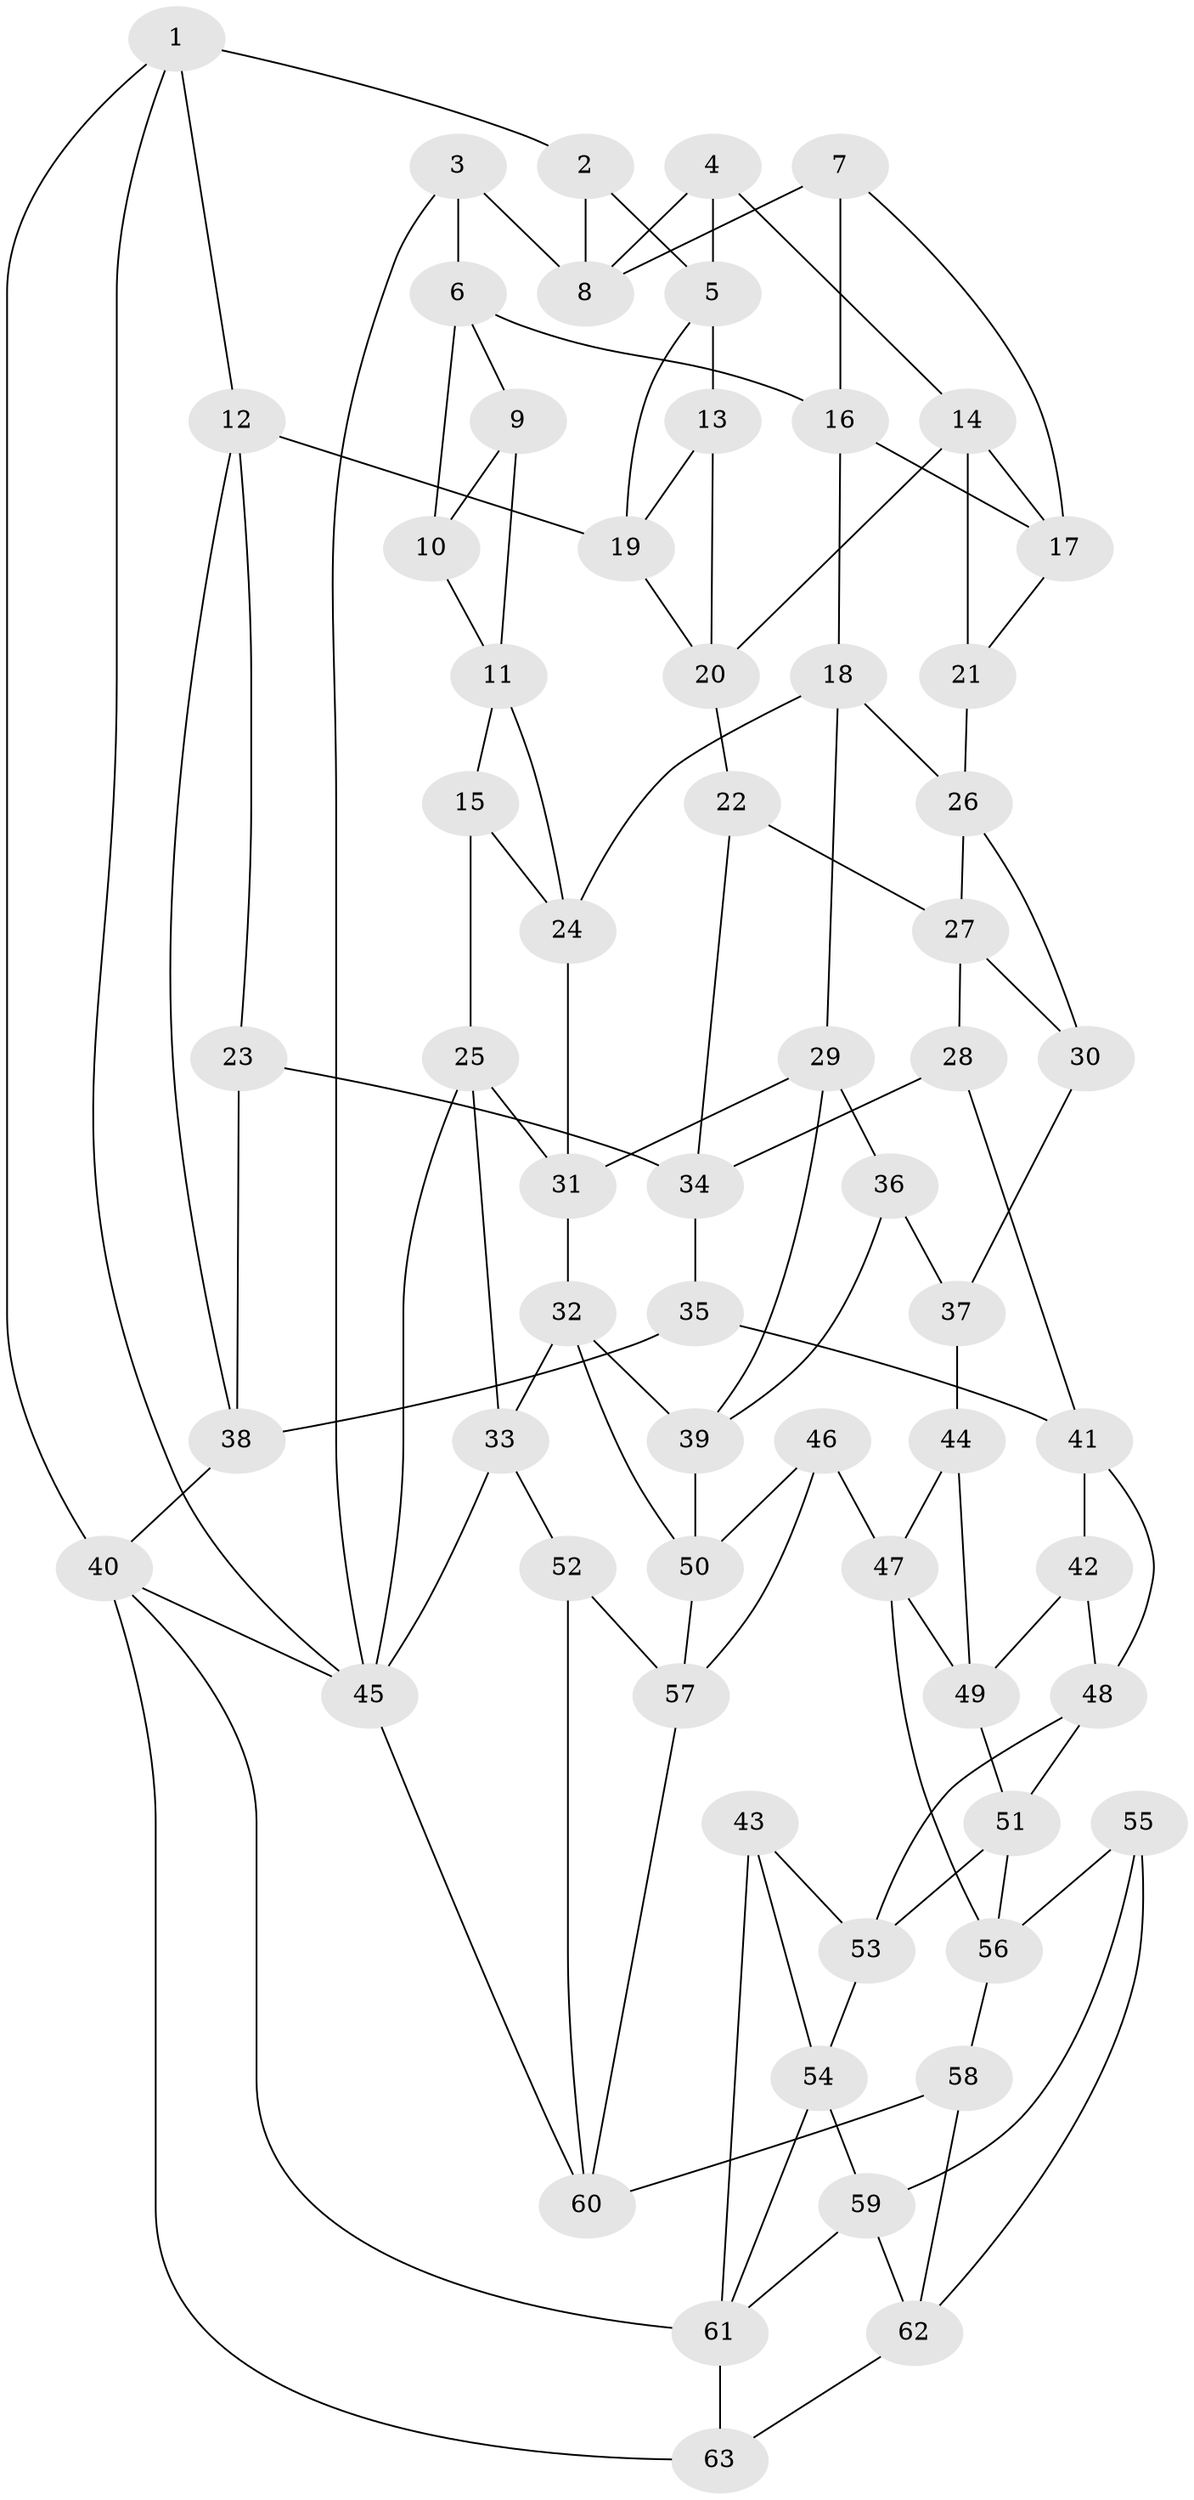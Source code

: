 // original degree distribution, {3: 0.015873015873015872, 6: 0.20634920634920634, 5: 0.5555555555555556, 4: 0.2222222222222222}
// Generated by graph-tools (version 1.1) at 2025/03/03/09/25 03:03:29]
// undirected, 63 vertices, 116 edges
graph export_dot {
graph [start="1"]
  node [color=gray90,style=filled];
  1;
  2;
  3;
  4;
  5;
  6;
  7;
  8;
  9;
  10;
  11;
  12;
  13;
  14;
  15;
  16;
  17;
  18;
  19;
  20;
  21;
  22;
  23;
  24;
  25;
  26;
  27;
  28;
  29;
  30;
  31;
  32;
  33;
  34;
  35;
  36;
  37;
  38;
  39;
  40;
  41;
  42;
  43;
  44;
  45;
  46;
  47;
  48;
  49;
  50;
  51;
  52;
  53;
  54;
  55;
  56;
  57;
  58;
  59;
  60;
  61;
  62;
  63;
  1 -- 2 [weight=1.0];
  1 -- 12 [weight=1.0];
  1 -- 40 [weight=1.0];
  1 -- 45 [weight=1.0];
  2 -- 5 [weight=1.0];
  2 -- 8 [weight=1.0];
  3 -- 6 [weight=1.0];
  3 -- 8 [weight=1.0];
  3 -- 45 [weight=1.0];
  4 -- 5 [weight=1.0];
  4 -- 8 [weight=1.0];
  4 -- 14 [weight=1.0];
  5 -- 13 [weight=1.0];
  5 -- 19 [weight=1.0];
  6 -- 9 [weight=1.0];
  6 -- 10 [weight=1.0];
  6 -- 16 [weight=1.0];
  7 -- 8 [weight=1.0];
  7 -- 16 [weight=1.0];
  7 -- 17 [weight=1.0];
  9 -- 10 [weight=1.0];
  9 -- 11 [weight=2.0];
  10 -- 11 [weight=1.0];
  11 -- 15 [weight=2.0];
  11 -- 24 [weight=1.0];
  12 -- 19 [weight=1.0];
  12 -- 23 [weight=1.0];
  12 -- 38 [weight=1.0];
  13 -- 19 [weight=1.0];
  13 -- 20 [weight=1.0];
  14 -- 17 [weight=1.0];
  14 -- 20 [weight=1.0];
  14 -- 21 [weight=1.0];
  15 -- 24 [weight=1.0];
  15 -- 25 [weight=1.0];
  16 -- 17 [weight=1.0];
  16 -- 18 [weight=1.0];
  17 -- 21 [weight=1.0];
  18 -- 24 [weight=1.0];
  18 -- 26 [weight=1.0];
  18 -- 29 [weight=1.0];
  19 -- 20 [weight=1.0];
  20 -- 22 [weight=1.0];
  21 -- 26 [weight=1.0];
  22 -- 27 [weight=1.0];
  22 -- 34 [weight=1.0];
  23 -- 34 [weight=1.0];
  23 -- 38 [weight=1.0];
  24 -- 31 [weight=1.0];
  25 -- 31 [weight=1.0];
  25 -- 33 [weight=1.0];
  25 -- 45 [weight=1.0];
  26 -- 27 [weight=1.0];
  26 -- 30 [weight=1.0];
  27 -- 28 [weight=1.0];
  27 -- 30 [weight=1.0];
  28 -- 34 [weight=1.0];
  28 -- 41 [weight=1.0];
  29 -- 31 [weight=1.0];
  29 -- 36 [weight=1.0];
  29 -- 39 [weight=1.0];
  30 -- 37 [weight=1.0];
  31 -- 32 [weight=1.0];
  32 -- 33 [weight=1.0];
  32 -- 39 [weight=1.0];
  32 -- 50 [weight=1.0];
  33 -- 45 [weight=1.0];
  33 -- 52 [weight=1.0];
  34 -- 35 [weight=1.0];
  35 -- 38 [weight=1.0];
  35 -- 41 [weight=1.0];
  36 -- 37 [weight=1.0];
  36 -- 39 [weight=1.0];
  37 -- 44 [weight=2.0];
  38 -- 40 [weight=1.0];
  39 -- 50 [weight=1.0];
  40 -- 45 [weight=1.0];
  40 -- 61 [weight=1.0];
  40 -- 63 [weight=1.0];
  41 -- 42 [weight=1.0];
  41 -- 48 [weight=1.0];
  42 -- 48 [weight=1.0];
  42 -- 49 [weight=1.0];
  43 -- 53 [weight=1.0];
  43 -- 54 [weight=1.0];
  43 -- 61 [weight=1.0];
  44 -- 47 [weight=1.0];
  44 -- 49 [weight=1.0];
  45 -- 60 [weight=1.0];
  46 -- 47 [weight=1.0];
  46 -- 50 [weight=1.0];
  46 -- 57 [weight=1.0];
  47 -- 49 [weight=1.0];
  47 -- 56 [weight=1.0];
  48 -- 51 [weight=1.0];
  48 -- 53 [weight=1.0];
  49 -- 51 [weight=1.0];
  50 -- 57 [weight=1.0];
  51 -- 53 [weight=1.0];
  51 -- 56 [weight=1.0];
  52 -- 57 [weight=1.0];
  52 -- 60 [weight=1.0];
  53 -- 54 [weight=1.0];
  54 -- 59 [weight=1.0];
  54 -- 61 [weight=1.0];
  55 -- 56 [weight=1.0];
  55 -- 59 [weight=1.0];
  55 -- 62 [weight=1.0];
  56 -- 58 [weight=1.0];
  57 -- 60 [weight=1.0];
  58 -- 60 [weight=1.0];
  58 -- 62 [weight=1.0];
  59 -- 61 [weight=1.0];
  59 -- 62 [weight=1.0];
  61 -- 63 [weight=1.0];
  62 -- 63 [weight=1.0];
}
